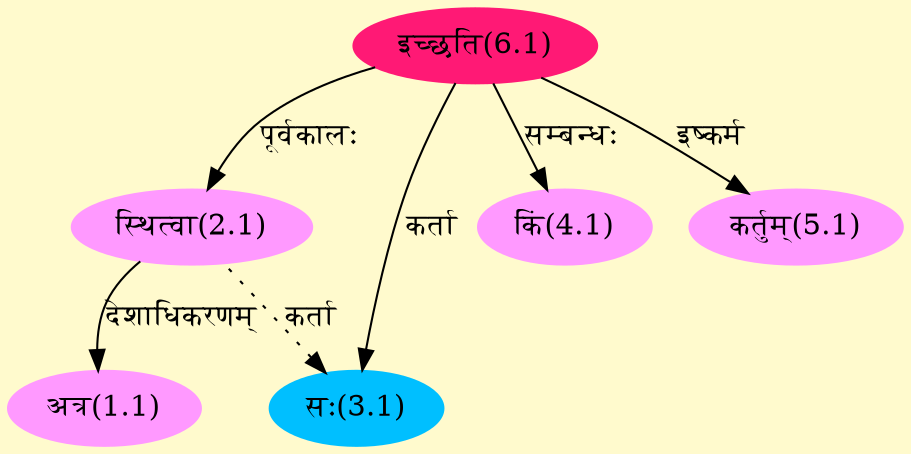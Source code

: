 digraph G{
rankdir=BT;
 compound=true;
 bgcolor="lemonchiffon1";
Node1_1 [style=filled, color="#FF99FF" label = "अत्र(1.1)"]
Node2_1 [style=filled, color="#FF99FF" label = "स्थित्वा(2.1)"]
Node6_1 [style=filled, color="#FF1975" label = "इच्छति(6.1)"]
Node3_1 [style=filled, color="#00BFFF" label = "सः(3.1)"]
Node4_1 [style=filled, color="#FF99FF" label = "किं(4.1)"]
Node5_1 [style=filled, color="#FF99FF" label = "कर्तुम्(5.1)"]
/* Start of Relations section */

Node1_1 -> Node2_1 [  label="देशाधिकरणम्"  dir="back" ]
Node2_1 -> Node6_1 [  label="पूर्वकालः"  dir="back" ]
Node3_1 -> Node6_1 [  label="कर्ता"  dir="back" ]
Node3_1 -> Node2_1 [ style=dotted label="कर्ता"  dir="back" ]
Node4_1 -> Node6_1 [  label="सम्बन्धः"  dir="back" ]
Node5_1 -> Node6_1 [  label="इष्कर्म"  dir="back" ]
}
